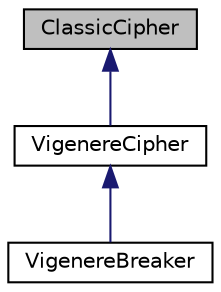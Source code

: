 digraph "ClassicCipher"
{
  edge [fontname="Helvetica",fontsize="10",labelfontname="Helvetica",labelfontsize="10"];
  node [fontname="Helvetica",fontsize="10",shape=record];
  Node0 [label="ClassicCipher",height=0.2,width=0.4,color="black", fillcolor="grey75", style="filled", fontcolor="black"];
  Node0 -> Node1 [dir="back",color="midnightblue",fontsize="10",style="solid",fontname="Helvetica"];
  Node1 [label="VigenereCipher",height=0.2,width=0.4,color="black", fillcolor="white", style="filled",URL="$classVigenereCipher.html"];
  Node1 -> Node2 [dir="back",color="midnightblue",fontsize="10",style="solid",fontname="Helvetica"];
  Node2 [label="VigenereBreaker",height=0.2,width=0.4,color="black", fillcolor="white", style="filled",URL="$classVigenereBreaker.html"];
}
